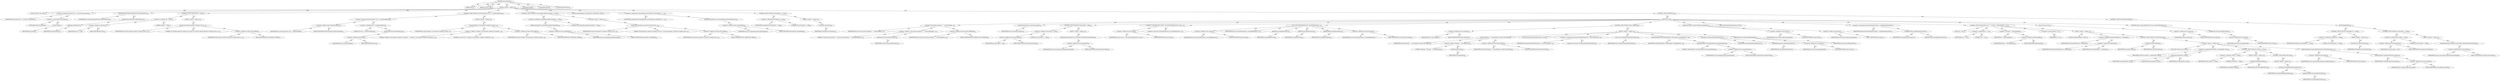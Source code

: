 digraph "executeInVM" {  
"111669149737" [label = <(METHOD,executeInVM)<SUB>930</SUB>> ]
"115964117010" [label = <(PARAM,this)<SUB>930</SUB>> ]
"115964117075" [label = <(PARAM,JUnitTest arg)<SUB>930</SUB>> ]
"25769803877" [label = <(BLOCK,&lt;empty&gt;,&lt;empty&gt;)<SUB>930</SUB>> ]
"94489280562" [label = <(LOCAL,JUnitTest test: ANY)<SUB>931</SUB>> ]
"30064771557" [label = <(&lt;operator&gt;.assignment,JUnitTest test = (JUnitTest) arg.clone())<SUB>931</SUB>> ]
"68719477168" [label = <(IDENTIFIER,test,JUnitTest test = (JUnitTest) arg.clone())<SUB>931</SUB>> ]
"30064771558" [label = <(&lt;operator&gt;.cast,(JUnitTest) arg.clone())<SUB>931</SUB>> ]
"180388626443" [label = <(TYPE_REF,JUnitTest,JUnitTest)<SUB>931</SUB>> ]
"30064771559" [label = <(clone,clone())<SUB>931</SUB>> ]
"68719477169" [label = <(IDENTIFIER,arg,clone())<SUB>931</SUB>> ]
"30064771560" [label = <(setProperties,setProperties(getProject().getProperties()))<SUB>932</SUB>> ]
"68719477170" [label = <(IDENTIFIER,test,setProperties(getProject().getProperties()))<SUB>932</SUB>> ]
"30064771561" [label = <(getProperties,getProject().getProperties())<SUB>932</SUB>> ]
"30064771562" [label = <(getProject,getProject())<SUB>932</SUB>> ]
"68719476784" [label = <(IDENTIFIER,this,getProject())<SUB>932</SUB>> ]
"47244640309" [label = <(CONTROL_STRUCTURE,IF,if (dir != null))<SUB>933</SUB>> ]
"30064771563" [label = <(&lt;operator&gt;.notEquals,dir != null)<SUB>933</SUB>> ]
"30064771564" [label = <(&lt;operator&gt;.fieldAccess,this.dir)<SUB>933</SUB>> ]
"68719477171" [label = <(IDENTIFIER,this,dir != null)> ]
"55834574942" [label = <(FIELD_IDENTIFIER,dir,dir)<SUB>933</SUB>> ]
"90194313304" [label = <(LITERAL,null,dir != null)<SUB>933</SUB>> ]
"25769803878" [label = <(BLOCK,&lt;empty&gt;,&lt;empty&gt;)<SUB>933</SUB>> ]
"30064771565" [label = <(log,log(&quot;dir attribute ignored if running in the sa...)<SUB>934</SUB>> ]
"68719476785" [label = <(IDENTIFIER,this,log(&quot;dir attribute ignored if running in the sa...)<SUB>934</SUB>> ]
"90194313305" [label = <(LITERAL,&quot;dir attribute ignored if running in the same VM&quot;,log(&quot;dir attribute ignored if running in the sa...)<SUB>934</SUB>> ]
"30064771566" [label = <(&lt;operator&gt;.fieldAccess,Project.MSG_WARN)<SUB>935</SUB>> ]
"68719477172" [label = <(IDENTIFIER,Project,log(&quot;dir attribute ignored if running in the sa...)<SUB>935</SUB>> ]
"55834574943" [label = <(FIELD_IDENTIFIER,MSG_WARN,MSG_WARN)<SUB>935</SUB>> ]
"47244640310" [label = <(CONTROL_STRUCTURE,IF,if (newEnvironment || null != env.getVariables()))<SUB>938</SUB>> ]
"30064771567" [label = <(&lt;operator&gt;.logicalOr,newEnvironment || null != env.getVariables())<SUB>938</SUB>> ]
"30064771568" [label = <(&lt;operator&gt;.fieldAccess,this.newEnvironment)<SUB>938</SUB>> ]
"68719477173" [label = <(IDENTIFIER,this,newEnvironment || null != env.getVariables())> ]
"55834574944" [label = <(FIELD_IDENTIFIER,newEnvironment,newEnvironment)<SUB>938</SUB>> ]
"30064771569" [label = <(&lt;operator&gt;.notEquals,null != env.getVariables())<SUB>938</SUB>> ]
"90194313306" [label = <(LITERAL,null,null != env.getVariables())<SUB>938</SUB>> ]
"30064771570" [label = <(getVariables,this.env.getVariables())<SUB>938</SUB>> ]
"30064771571" [label = <(&lt;operator&gt;.fieldAccess,this.env)<SUB>938</SUB>> ]
"68719477174" [label = <(IDENTIFIER,this,this.env.getVariables())> ]
"55834574945" [label = <(FIELD_IDENTIFIER,env,env)<SUB>938</SUB>> ]
"25769803879" [label = <(BLOCK,&lt;empty&gt;,&lt;empty&gt;)<SUB>938</SUB>> ]
"30064771572" [label = <(log,log(&quot;Changes to environment variables are ignor...)<SUB>939</SUB>> ]
"68719476786" [label = <(IDENTIFIER,this,log(&quot;Changes to environment variables are ignor...)<SUB>939</SUB>> ]
"30064771573" [label = <(&lt;operator&gt;.addition,&quot;Changes to environment variables are ignored i...)<SUB>939</SUB>> ]
"90194313307" [label = <(LITERAL,&quot;Changes to environment variables are ignored i...,&quot;Changes to environment variables are ignored i...)<SUB>939</SUB>> ]
"90194313308" [label = <(LITERAL,&quot;the same VM.&quot;,&quot;Changes to environment variables are ignored i...)<SUB>940</SUB>> ]
"30064771574" [label = <(&lt;operator&gt;.fieldAccess,Project.MSG_WARN)<SUB>940</SUB>> ]
"68719477175" [label = <(IDENTIFIER,Project,log(&quot;Changes to environment variables are ignor...)<SUB>940</SUB>> ]
"55834574946" [label = <(FIELD_IDENTIFIER,MSG_WARN,MSG_WARN)<SUB>940</SUB>> ]
"47244640311" [label = <(CONTROL_STRUCTURE,IF,if (commandline.getBootclasspath() != null))<SUB>943</SUB>> ]
"30064771575" [label = <(&lt;operator&gt;.notEquals,commandline.getBootclasspath() != null)<SUB>943</SUB>> ]
"30064771576" [label = <(getBootclasspath,this.commandline.getBootclasspath())<SUB>943</SUB>> ]
"30064771577" [label = <(&lt;operator&gt;.fieldAccess,this.commandline)<SUB>943</SUB>> ]
"68719477176" [label = <(IDENTIFIER,this,this.commandline.getBootclasspath())> ]
"55834574947" [label = <(FIELD_IDENTIFIER,commandline,commandline)<SUB>943</SUB>> ]
"90194313309" [label = <(LITERAL,null,commandline.getBootclasspath() != null)<SUB>943</SUB>> ]
"25769803880" [label = <(BLOCK,&lt;empty&gt;,&lt;empty&gt;)<SUB>943</SUB>> ]
"30064771578" [label = <(log,log(&quot;bootclasspath is ignored if running in the...)<SUB>944</SUB>> ]
"68719476787" [label = <(IDENTIFIER,this,log(&quot;bootclasspath is ignored if running in the...)<SUB>944</SUB>> ]
"90194313310" [label = <(LITERAL,&quot;bootclasspath is ignored if running in the sam...,log(&quot;bootclasspath is ignored if running in the...)<SUB>944</SUB>> ]
"30064771579" [label = <(&lt;operator&gt;.fieldAccess,Project.MSG_WARN)<SUB>945</SUB>> ]
"68719477177" [label = <(IDENTIFIER,Project,log(&quot;bootclasspath is ignored if running in the...)<SUB>945</SUB>> ]
"55834574948" [label = <(FIELD_IDENTIFIER,MSG_WARN,MSG_WARN)<SUB>945</SUB>> ]
"94489280563" [label = <(LOCAL,CommandlineJava.SysProperties sysProperties: ANY)<SUB>948</SUB>> ]
"30064771580" [label = <(&lt;operator&gt;.assignment,CommandlineJava.SysProperties sysProperties = c...)<SUB>948</SUB>> ]
"68719477178" [label = <(IDENTIFIER,sysProperties,CommandlineJava.SysProperties sysProperties = c...)<SUB>948</SUB>> ]
"30064771581" [label = <(getSystemProperties,this.commandline.getSystemProperties())<SUB>949</SUB>> ]
"30064771582" [label = <(&lt;operator&gt;.fieldAccess,this.commandline)<SUB>949</SUB>> ]
"68719477179" [label = <(IDENTIFIER,this,this.commandline.getSystemProperties())> ]
"55834574949" [label = <(FIELD_IDENTIFIER,commandline,commandline)<SUB>949</SUB>> ]
"47244640312" [label = <(CONTROL_STRUCTURE,IF,if (sysProperties != null))<SUB>950</SUB>> ]
"30064771583" [label = <(&lt;operator&gt;.notEquals,sysProperties != null)<SUB>950</SUB>> ]
"68719477180" [label = <(IDENTIFIER,sysProperties,sysProperties != null)<SUB>950</SUB>> ]
"90194313311" [label = <(LITERAL,null,sysProperties != null)<SUB>950</SUB>> ]
"25769803881" [label = <(BLOCK,&lt;empty&gt;,&lt;empty&gt;)<SUB>950</SUB>> ]
"30064771584" [label = <(setSystem,setSystem())<SUB>951</SUB>> ]
"68719477181" [label = <(IDENTIFIER,sysProperties,setSystem())<SUB>951</SUB>> ]
"47244640313" [label = <(CONTROL_STRUCTURE,TRY,try)<SUB>954</SUB>> ]
"25769803882" [label = <(BLOCK,try,try)<SUB>954</SUB>> ]
"30064771585" [label = <(log,log(&quot;Using System properties &quot; + System.getProp...)<SUB>955</SUB>> ]
"68719476788" [label = <(IDENTIFIER,this,log(&quot;Using System properties &quot; + System.getProp...)<SUB>955</SUB>> ]
"30064771586" [label = <(&lt;operator&gt;.addition,&quot;Using System properties &quot; + System.getProperti...)<SUB>955</SUB>> ]
"90194313312" [label = <(LITERAL,&quot;Using System properties &quot;,&quot;Using System properties &quot; + System.getProperti...)<SUB>955</SUB>> ]
"30064771587" [label = <(getProperties,System.getProperties())<SUB>955</SUB>> ]
"68719477182" [label = <(IDENTIFIER,System,System.getProperties())<SUB>955</SUB>> ]
"30064771588" [label = <(&lt;operator&gt;.fieldAccess,Project.MSG_VERBOSE)<SUB>956</SUB>> ]
"68719477183" [label = <(IDENTIFIER,Project,log(&quot;Using System properties &quot; + System.getProp...)<SUB>956</SUB>> ]
"55834574950" [label = <(FIELD_IDENTIFIER,MSG_VERBOSE,MSG_VERBOSE)<SUB>956</SUB>> ]
"30064771589" [label = <(createClassLoader,this.createClassLoader())<SUB>957</SUB>> ]
"68719476789" [label = <(IDENTIFIER,this,this.createClassLoader())<SUB>957</SUB>> ]
"47244640314" [label = <(CONTROL_STRUCTURE,IF,if (classLoader != null))<SUB>958</SUB>> ]
"30064771590" [label = <(&lt;operator&gt;.notEquals,classLoader != null)<SUB>958</SUB>> ]
"30064771591" [label = <(&lt;operator&gt;.fieldAccess,this.classLoader)<SUB>958</SUB>> ]
"68719477184" [label = <(IDENTIFIER,this,classLoader != null)> ]
"55834574951" [label = <(FIELD_IDENTIFIER,classLoader,classLoader)<SUB>958</SUB>> ]
"90194313313" [label = <(LITERAL,null,classLoader != null)<SUB>958</SUB>> ]
"25769803883" [label = <(BLOCK,&lt;empty&gt;,&lt;empty&gt;)<SUB>958</SUB>> ]
"30064771592" [label = <(setThreadContextLoader,this.classLoader.setThreadContextLoader())<SUB>959</SUB>> ]
"30064771593" [label = <(&lt;operator&gt;.fieldAccess,this.classLoader)<SUB>959</SUB>> ]
"68719477185" [label = <(IDENTIFIER,this,this.classLoader.setThreadContextLoader())> ]
"55834574952" [label = <(FIELD_IDENTIFIER,classLoader,classLoader)<SUB>959</SUB>> ]
"30064771594" [label = <(&lt;operator&gt;.assignment,this.runner = new JUnitTestRunner(test, test.ge...)<SUB>961</SUB>> ]
"30064771595" [label = <(&lt;operator&gt;.fieldAccess,this.runner)<SUB>961</SUB>> ]
"68719477186" [label = <(IDENTIFIER,this,this.runner = new JUnitTestRunner(test, test.ge...)> ]
"55834574953" [label = <(FIELD_IDENTIFIER,runner,runner)<SUB>961</SUB>> ]
"30064771596" [label = <(&lt;operator&gt;.alloc,new JUnitTestRunner(test, test.getHaltonerror()...)<SUB>961</SUB>> ]
"30064771597" [label = <(&lt;init&gt;,new JUnitTestRunner(test, test.getHaltonerror()...)<SUB>961</SUB>> ]
"30064771598" [label = <(&lt;operator&gt;.fieldAccess,this.runner)<SUB>961</SUB>> ]
"68719477187" [label = <(IDENTIFIER,this,new JUnitTestRunner(test, test.getHaltonerror()...)> ]
"55834574954" [label = <(FIELD_IDENTIFIER,runner,runner)<SUB>961</SUB>> ]
"68719477188" [label = <(IDENTIFIER,test,new JUnitTestRunner(test, test.getHaltonerror()...)<SUB>961</SUB>> ]
"30064771599" [label = <(getHaltonerror,getHaltonerror())<SUB>961</SUB>> ]
"68719477189" [label = <(IDENTIFIER,test,getHaltonerror())<SUB>961</SUB>> ]
"30064771600" [label = <(getFiltertrace,getFiltertrace())<SUB>962</SUB>> ]
"68719477190" [label = <(IDENTIFIER,test,getFiltertrace())<SUB>962</SUB>> ]
"30064771601" [label = <(getHaltonfailure,getHaltonfailure())<SUB>963</SUB>> ]
"68719477191" [label = <(IDENTIFIER,test,getHaltonfailure())<SUB>963</SUB>> ]
"30064771602" [label = <(&lt;operator&gt;.fieldAccess,this.classLoader)<SUB>963</SUB>> ]
"68719477192" [label = <(IDENTIFIER,this,new JUnitTestRunner(test, test.getHaltonerror()...)> ]
"55834574955" [label = <(FIELD_IDENTIFIER,classLoader,classLoader)<SUB>963</SUB>> ]
"47244640315" [label = <(CONTROL_STRUCTURE,IF,if (this.summary))<SUB>964</SUB>> ]
"30064771603" [label = <(&lt;operator&gt;.fieldAccess,this.summary)<SUB>964</SUB>> ]
"68719477193" [label = <(IDENTIFIER,this,if (this.summary))> ]
"55834574956" [label = <(FIELD_IDENTIFIER,summary,summary)<SUB>964</SUB>> ]
"25769803884" [label = <(BLOCK,&lt;empty&gt;,&lt;empty&gt;)<SUB>964</SUB>> ]
"30064771604" [label = <(log,log(&quot;Running &quot; + test.getName(), Project.MSG_INFO))<SUB>965</SUB>> ]
"68719476790" [label = <(IDENTIFIER,this,log(&quot;Running &quot; + test.getName(), Project.MSG_INFO))<SUB>965</SUB>> ]
"30064771605" [label = <(&lt;operator&gt;.addition,&quot;Running &quot; + test.getName())<SUB>965</SUB>> ]
"90194313314" [label = <(LITERAL,&quot;Running &quot;,&quot;Running &quot; + test.getName())<SUB>965</SUB>> ]
"30064771606" [label = <(getName,getName())<SUB>965</SUB>> ]
"68719477194" [label = <(IDENTIFIER,test,getName())<SUB>965</SUB>> ]
"30064771607" [label = <(&lt;operator&gt;.fieldAccess,Project.MSG_INFO)<SUB>965</SUB>> ]
"68719477195" [label = <(IDENTIFIER,Project,log(&quot;Running &quot; + test.getName(), Project.MSG_INFO))<SUB>965</SUB>> ]
"55834574957" [label = <(FIELD_IDENTIFIER,MSG_INFO,MSG_INFO)<SUB>965</SUB>> ]
"94489280564" [label = <(LOCAL,SummaryJUnitResultFormatter f: ANY)<SUB>967</SUB>> ]
"30064771608" [label = <(&lt;operator&gt;.assignment,SummaryJUnitResultFormatter f = new SummaryJUni...)<SUB>967</SUB>> ]
"68719477196" [label = <(IDENTIFIER,f,SummaryJUnitResultFormatter f = new SummaryJUni...)<SUB>967</SUB>> ]
"30064771609" [label = <(&lt;operator&gt;.alloc,new SummaryJUnitResultFormatter())<SUB>968</SUB>> ]
"30064771610" [label = <(&lt;init&gt;,new SummaryJUnitResultFormatter())<SUB>968</SUB>> ]
"68719477197" [label = <(IDENTIFIER,f,new SummaryJUnitResultFormatter())<SUB>967</SUB>> ]
"30064771611" [label = <(setWithOutAndErr,setWithOutAndErr(&quot;withoutanderr&quot;.equalsIgnoreCa...)<SUB>969</SUB>> ]
"68719477198" [label = <(IDENTIFIER,f,setWithOutAndErr(&quot;withoutanderr&quot;.equalsIgnoreCa...)<SUB>969</SUB>> ]
"30064771612" [label = <(equalsIgnoreCase,this.equalsIgnoreCase(summaryValue))<SUB>969</SUB>> ]
"90194313315" [label = <(LITERAL,&quot;withoutanderr&quot;,this.equalsIgnoreCase(summaryValue))<SUB>969</SUB>> ]
"30064771613" [label = <(&lt;operator&gt;.fieldAccess,this.summaryValue)<SUB>970</SUB>> ]
"68719477199" [label = <(IDENTIFIER,this,this.equalsIgnoreCase(summaryValue))> ]
"55834574958" [label = <(FIELD_IDENTIFIER,summaryValue,summaryValue)<SUB>970</SUB>> ]
"30064771614" [label = <(setOutput,setOutput(getDefaultOutput()))<SUB>971</SUB>> ]
"68719477200" [label = <(IDENTIFIER,f,setOutput(getDefaultOutput()))<SUB>971</SUB>> ]
"30064771615" [label = <(getDefaultOutput,this.getDefaultOutput())<SUB>971</SUB>> ]
"68719476791" [label = <(IDENTIFIER,this,this.getDefaultOutput())<SUB>971</SUB>> ]
"30064771616" [label = <(addFormatter,this.runner.addFormatter(f))<SUB>972</SUB>> ]
"30064771617" [label = <(&lt;operator&gt;.fieldAccess,this.runner)<SUB>972</SUB>> ]
"68719477201" [label = <(IDENTIFIER,this,this.runner.addFormatter(f))> ]
"55834574959" [label = <(FIELD_IDENTIFIER,runner,runner)<SUB>972</SUB>> ]
"68719477202" [label = <(IDENTIFIER,f,this.runner.addFormatter(f))<SUB>972</SUB>> ]
"30064771618" [label = <(setPermissions,this.runner.setPermissions(perm))<SUB>975</SUB>> ]
"30064771619" [label = <(&lt;operator&gt;.fieldAccess,this.runner)<SUB>975</SUB>> ]
"68719477203" [label = <(IDENTIFIER,this,this.runner.setPermissions(perm))> ]
"55834574960" [label = <(FIELD_IDENTIFIER,runner,runner)<SUB>975</SUB>> ]
"30064771620" [label = <(&lt;operator&gt;.fieldAccess,this.perm)<SUB>975</SUB>> ]
"68719477204" [label = <(IDENTIFIER,this,this.runner.setPermissions(perm))> ]
"55834574961" [label = <(FIELD_IDENTIFIER,perm,perm)<SUB>975</SUB>> ]
"94489280565" [label = <(LOCAL,FormatterElement[] feArray: ANY)<SUB>977</SUB>> ]
"30064771621" [label = <(&lt;operator&gt;.assignment,FormatterElement[] feArray = mergeFormatters(test))<SUB>977</SUB>> ]
"68719477205" [label = <(IDENTIFIER,feArray,FormatterElement[] feArray = mergeFormatters(test))<SUB>977</SUB>> ]
"30064771622" [label = <(mergeFormatters,mergeFormatters(test))<SUB>977</SUB>> ]
"68719476792" [label = <(IDENTIFIER,this,mergeFormatters(test))<SUB>977</SUB>> ]
"68719477206" [label = <(IDENTIFIER,test,mergeFormatters(test))<SUB>977</SUB>> ]
"47244640316" [label = <(CONTROL_STRUCTURE,FOR,for (int i = 0; Some(i &lt; feArray.length); i++))<SUB>978</SUB>> ]
"94489280566" [label = <(LOCAL,int i: int)<SUB>978</SUB>> ]
"30064771623" [label = <(&lt;operator&gt;.assignment,int i = 0)<SUB>978</SUB>> ]
"68719477207" [label = <(IDENTIFIER,i,int i = 0)<SUB>978</SUB>> ]
"90194313316" [label = <(LITERAL,0,int i = 0)<SUB>978</SUB>> ]
"30064771624" [label = <(&lt;operator&gt;.lessThan,i &lt; feArray.length)<SUB>978</SUB>> ]
"68719477208" [label = <(IDENTIFIER,i,i &lt; feArray.length)<SUB>978</SUB>> ]
"30064771625" [label = <(&lt;operator&gt;.fieldAccess,feArray.length)<SUB>978</SUB>> ]
"68719477209" [label = <(IDENTIFIER,feArray,i &lt; feArray.length)<SUB>978</SUB>> ]
"55834574962" [label = <(FIELD_IDENTIFIER,length,length)<SUB>978</SUB>> ]
"30064771626" [label = <(&lt;operator&gt;.postIncrement,i++)<SUB>978</SUB>> ]
"68719477210" [label = <(IDENTIFIER,i,i++)<SUB>978</SUB>> ]
"25769803885" [label = <(BLOCK,&lt;empty&gt;,&lt;empty&gt;)<SUB>978</SUB>> ]
"94489280567" [label = <(LOCAL,FormatterElement fe: ANY)<SUB>979</SUB>> ]
"30064771627" [label = <(&lt;operator&gt;.assignment,FormatterElement fe = feArray[i])<SUB>979</SUB>> ]
"68719477211" [label = <(IDENTIFIER,fe,FormatterElement fe = feArray[i])<SUB>979</SUB>> ]
"30064771628" [label = <(&lt;operator&gt;.indexAccess,feArray[i])<SUB>979</SUB>> ]
"68719477212" [label = <(IDENTIFIER,feArray,FormatterElement fe = feArray[i])<SUB>979</SUB>> ]
"68719477213" [label = <(IDENTIFIER,i,FormatterElement fe = feArray[i])<SUB>979</SUB>> ]
"47244640317" [label = <(CONTROL_STRUCTURE,IF,if (shouldUse(this)))<SUB>980</SUB>> ]
"30064771629" [label = <(shouldUse,shouldUse(this))<SUB>980</SUB>> ]
"68719477214" [label = <(IDENTIFIER,fe,shouldUse(this))<SUB>980</SUB>> ]
"68719476793" [label = <(IDENTIFIER,this,shouldUse(this))<SUB>980</SUB>> ]
"25769803886" [label = <(BLOCK,&lt;empty&gt;,&lt;empty&gt;)<SUB>980</SUB>> ]
"94489280568" [label = <(LOCAL,File outFile: java.io.File)<SUB>981</SUB>> ]
"30064771630" [label = <(&lt;operator&gt;.assignment,File outFile = getOutput(fe, test))<SUB>981</SUB>> ]
"68719477215" [label = <(IDENTIFIER,outFile,File outFile = getOutput(fe, test))<SUB>981</SUB>> ]
"30064771631" [label = <(getOutput,getOutput(fe, test))<SUB>981</SUB>> ]
"68719476794" [label = <(IDENTIFIER,this,getOutput(fe, test))<SUB>981</SUB>> ]
"68719477216" [label = <(IDENTIFIER,fe,getOutput(fe, test))<SUB>981</SUB>> ]
"68719477217" [label = <(IDENTIFIER,test,getOutput(fe, test))<SUB>981</SUB>> ]
"47244640318" [label = <(CONTROL_STRUCTURE,IF,if (outFile != null))<SUB>982</SUB>> ]
"30064771632" [label = <(&lt;operator&gt;.notEquals,outFile != null)<SUB>982</SUB>> ]
"68719477218" [label = <(IDENTIFIER,outFile,outFile != null)<SUB>982</SUB>> ]
"90194313317" [label = <(LITERAL,null,outFile != null)<SUB>982</SUB>> ]
"25769803887" [label = <(BLOCK,&lt;empty&gt;,&lt;empty&gt;)<SUB>982</SUB>> ]
"30064771633" [label = <(setOutfile,setOutfile(outFile))<SUB>983</SUB>> ]
"68719477219" [label = <(IDENTIFIER,fe,setOutfile(outFile))<SUB>983</SUB>> ]
"68719477220" [label = <(IDENTIFIER,outFile,setOutfile(outFile))<SUB>983</SUB>> ]
"47244640319" [label = <(CONTROL_STRUCTURE,ELSE,else)<SUB>984</SUB>> ]
"25769803888" [label = <(BLOCK,&lt;empty&gt;,&lt;empty&gt;)<SUB>984</SUB>> ]
"30064771634" [label = <(setOutput,setOutput(getDefaultOutput()))<SUB>985</SUB>> ]
"68719477221" [label = <(IDENTIFIER,fe,setOutput(getDefaultOutput()))<SUB>985</SUB>> ]
"30064771635" [label = <(getDefaultOutput,this.getDefaultOutput())<SUB>985</SUB>> ]
"68719476795" [label = <(IDENTIFIER,this,this.getDefaultOutput())<SUB>985</SUB>> ]
"30064771636" [label = <(addFormatter,this.runner.addFormatter(fe.createFormatter(cla...)<SUB>987</SUB>> ]
"30064771637" [label = <(&lt;operator&gt;.fieldAccess,this.runner)<SUB>987</SUB>> ]
"68719477222" [label = <(IDENTIFIER,this,this.runner.addFormatter(fe.createFormatter(cla...)> ]
"55834574963" [label = <(FIELD_IDENTIFIER,runner,runner)<SUB>987</SUB>> ]
"30064771638" [label = <(createFormatter,createFormatter(classLoader))<SUB>987</SUB>> ]
"68719477223" [label = <(IDENTIFIER,fe,createFormatter(classLoader))<SUB>987</SUB>> ]
"30064771639" [label = <(&lt;operator&gt;.fieldAccess,this.classLoader)<SUB>987</SUB>> ]
"68719477224" [label = <(IDENTIFIER,this,createFormatter(classLoader))> ]
"55834574964" [label = <(FIELD_IDENTIFIER,classLoader,classLoader)<SUB>987</SUB>> ]
"30064771640" [label = <(run,this.runner.run())<SUB>991</SUB>> ]
"30064771641" [label = <(&lt;operator&gt;.fieldAccess,this.runner)<SUB>991</SUB>> ]
"68719477225" [label = <(IDENTIFIER,this,this.runner.run())> ]
"55834574965" [label = <(FIELD_IDENTIFIER,runner,runner)<SUB>991</SUB>> ]
"146028888074" [label = <(RETURN,return runner.getRetCode();,return runner.getRetCode();)<SUB>992</SUB>> ]
"30064771642" [label = <(getRetCode,this.runner.getRetCode())<SUB>992</SUB>> ]
"30064771643" [label = <(&lt;operator&gt;.fieldAccess,this.runner)<SUB>992</SUB>> ]
"68719477226" [label = <(IDENTIFIER,this,this.runner.getRetCode())> ]
"55834574966" [label = <(FIELD_IDENTIFIER,runner,runner)<SUB>992</SUB>> ]
"47244640320" [label = <(CONTROL_STRUCTURE,FINALLY,finally)<SUB>993</SUB>> ]
"25769803889" [label = <(BLOCK,finally,finally)<SUB>993</SUB>> ]
"47244640321" [label = <(CONTROL_STRUCTURE,IF,if (sysProperties != null))<SUB>994</SUB>> ]
"30064771644" [label = <(&lt;operator&gt;.notEquals,sysProperties != null)<SUB>994</SUB>> ]
"68719477227" [label = <(IDENTIFIER,sysProperties,sysProperties != null)<SUB>994</SUB>> ]
"90194313318" [label = <(LITERAL,null,sysProperties != null)<SUB>994</SUB>> ]
"25769803890" [label = <(BLOCK,&lt;empty&gt;,&lt;empty&gt;)<SUB>994</SUB>> ]
"30064771645" [label = <(restoreSystem,restoreSystem())<SUB>995</SUB>> ]
"68719477228" [label = <(IDENTIFIER,sysProperties,restoreSystem())<SUB>995</SUB>> ]
"47244640322" [label = <(CONTROL_STRUCTURE,IF,if (classLoader != null))<SUB>997</SUB>> ]
"30064771646" [label = <(&lt;operator&gt;.notEquals,classLoader != null)<SUB>997</SUB>> ]
"30064771647" [label = <(&lt;operator&gt;.fieldAccess,this.classLoader)<SUB>997</SUB>> ]
"68719477229" [label = <(IDENTIFIER,this,classLoader != null)> ]
"55834574967" [label = <(FIELD_IDENTIFIER,classLoader,classLoader)<SUB>997</SUB>> ]
"90194313319" [label = <(LITERAL,null,classLoader != null)<SUB>997</SUB>> ]
"25769803891" [label = <(BLOCK,&lt;empty&gt;,&lt;empty&gt;)<SUB>997</SUB>> ]
"30064771648" [label = <(resetThreadContextLoader,this.classLoader.resetThreadContextLoader())<SUB>998</SUB>> ]
"30064771649" [label = <(&lt;operator&gt;.fieldAccess,this.classLoader)<SUB>998</SUB>> ]
"68719477230" [label = <(IDENTIFIER,this,this.classLoader.resetThreadContextLoader())> ]
"55834574968" [label = <(FIELD_IDENTIFIER,classLoader,classLoader)<SUB>998</SUB>> ]
"133143986279" [label = <(MODIFIER,PRIVATE)> ]
"133143986280" [label = <(MODIFIER,VIRTUAL)> ]
"128849018921" [label = <(METHOD_RETURN,int)<SUB>930</SUB>> ]
  "111669149737" -> "115964117010"  [ label = "AST: "] 
  "111669149737" -> "115964117075"  [ label = "AST: "] 
  "111669149737" -> "25769803877"  [ label = "AST: "] 
  "111669149737" -> "133143986279"  [ label = "AST: "] 
  "111669149737" -> "133143986280"  [ label = "AST: "] 
  "111669149737" -> "128849018921"  [ label = "AST: "] 
  "25769803877" -> "94489280562"  [ label = "AST: "] 
  "25769803877" -> "30064771557"  [ label = "AST: "] 
  "25769803877" -> "30064771560"  [ label = "AST: "] 
  "25769803877" -> "47244640309"  [ label = "AST: "] 
  "25769803877" -> "47244640310"  [ label = "AST: "] 
  "25769803877" -> "47244640311"  [ label = "AST: "] 
  "25769803877" -> "94489280563"  [ label = "AST: "] 
  "25769803877" -> "30064771580"  [ label = "AST: "] 
  "25769803877" -> "47244640312"  [ label = "AST: "] 
  "25769803877" -> "47244640313"  [ label = "AST: "] 
  "30064771557" -> "68719477168"  [ label = "AST: "] 
  "30064771557" -> "30064771558"  [ label = "AST: "] 
  "30064771558" -> "180388626443"  [ label = "AST: "] 
  "30064771558" -> "30064771559"  [ label = "AST: "] 
  "30064771559" -> "68719477169"  [ label = "AST: "] 
  "30064771560" -> "68719477170"  [ label = "AST: "] 
  "30064771560" -> "30064771561"  [ label = "AST: "] 
  "30064771561" -> "30064771562"  [ label = "AST: "] 
  "30064771562" -> "68719476784"  [ label = "AST: "] 
  "47244640309" -> "30064771563"  [ label = "AST: "] 
  "47244640309" -> "25769803878"  [ label = "AST: "] 
  "30064771563" -> "30064771564"  [ label = "AST: "] 
  "30064771563" -> "90194313304"  [ label = "AST: "] 
  "30064771564" -> "68719477171"  [ label = "AST: "] 
  "30064771564" -> "55834574942"  [ label = "AST: "] 
  "25769803878" -> "30064771565"  [ label = "AST: "] 
  "30064771565" -> "68719476785"  [ label = "AST: "] 
  "30064771565" -> "90194313305"  [ label = "AST: "] 
  "30064771565" -> "30064771566"  [ label = "AST: "] 
  "30064771566" -> "68719477172"  [ label = "AST: "] 
  "30064771566" -> "55834574943"  [ label = "AST: "] 
  "47244640310" -> "30064771567"  [ label = "AST: "] 
  "47244640310" -> "25769803879"  [ label = "AST: "] 
  "30064771567" -> "30064771568"  [ label = "AST: "] 
  "30064771567" -> "30064771569"  [ label = "AST: "] 
  "30064771568" -> "68719477173"  [ label = "AST: "] 
  "30064771568" -> "55834574944"  [ label = "AST: "] 
  "30064771569" -> "90194313306"  [ label = "AST: "] 
  "30064771569" -> "30064771570"  [ label = "AST: "] 
  "30064771570" -> "30064771571"  [ label = "AST: "] 
  "30064771571" -> "68719477174"  [ label = "AST: "] 
  "30064771571" -> "55834574945"  [ label = "AST: "] 
  "25769803879" -> "30064771572"  [ label = "AST: "] 
  "30064771572" -> "68719476786"  [ label = "AST: "] 
  "30064771572" -> "30064771573"  [ label = "AST: "] 
  "30064771572" -> "30064771574"  [ label = "AST: "] 
  "30064771573" -> "90194313307"  [ label = "AST: "] 
  "30064771573" -> "90194313308"  [ label = "AST: "] 
  "30064771574" -> "68719477175"  [ label = "AST: "] 
  "30064771574" -> "55834574946"  [ label = "AST: "] 
  "47244640311" -> "30064771575"  [ label = "AST: "] 
  "47244640311" -> "25769803880"  [ label = "AST: "] 
  "30064771575" -> "30064771576"  [ label = "AST: "] 
  "30064771575" -> "90194313309"  [ label = "AST: "] 
  "30064771576" -> "30064771577"  [ label = "AST: "] 
  "30064771577" -> "68719477176"  [ label = "AST: "] 
  "30064771577" -> "55834574947"  [ label = "AST: "] 
  "25769803880" -> "30064771578"  [ label = "AST: "] 
  "30064771578" -> "68719476787"  [ label = "AST: "] 
  "30064771578" -> "90194313310"  [ label = "AST: "] 
  "30064771578" -> "30064771579"  [ label = "AST: "] 
  "30064771579" -> "68719477177"  [ label = "AST: "] 
  "30064771579" -> "55834574948"  [ label = "AST: "] 
  "30064771580" -> "68719477178"  [ label = "AST: "] 
  "30064771580" -> "30064771581"  [ label = "AST: "] 
  "30064771581" -> "30064771582"  [ label = "AST: "] 
  "30064771582" -> "68719477179"  [ label = "AST: "] 
  "30064771582" -> "55834574949"  [ label = "AST: "] 
  "47244640312" -> "30064771583"  [ label = "AST: "] 
  "47244640312" -> "25769803881"  [ label = "AST: "] 
  "30064771583" -> "68719477180"  [ label = "AST: "] 
  "30064771583" -> "90194313311"  [ label = "AST: "] 
  "25769803881" -> "30064771584"  [ label = "AST: "] 
  "30064771584" -> "68719477181"  [ label = "AST: "] 
  "47244640313" -> "25769803882"  [ label = "AST: "] 
  "47244640313" -> "47244640320"  [ label = "AST: "] 
  "25769803882" -> "30064771585"  [ label = "AST: "] 
  "25769803882" -> "30064771589"  [ label = "AST: "] 
  "25769803882" -> "47244640314"  [ label = "AST: "] 
  "25769803882" -> "30064771594"  [ label = "AST: "] 
  "25769803882" -> "30064771597"  [ label = "AST: "] 
  "25769803882" -> "47244640315"  [ label = "AST: "] 
  "25769803882" -> "30064771618"  [ label = "AST: "] 
  "25769803882" -> "94489280565"  [ label = "AST: "] 
  "25769803882" -> "30064771621"  [ label = "AST: "] 
  "25769803882" -> "47244640316"  [ label = "AST: "] 
  "25769803882" -> "30064771640"  [ label = "AST: "] 
  "25769803882" -> "146028888074"  [ label = "AST: "] 
  "30064771585" -> "68719476788"  [ label = "AST: "] 
  "30064771585" -> "30064771586"  [ label = "AST: "] 
  "30064771585" -> "30064771588"  [ label = "AST: "] 
  "30064771586" -> "90194313312"  [ label = "AST: "] 
  "30064771586" -> "30064771587"  [ label = "AST: "] 
  "30064771587" -> "68719477182"  [ label = "AST: "] 
  "30064771588" -> "68719477183"  [ label = "AST: "] 
  "30064771588" -> "55834574950"  [ label = "AST: "] 
  "30064771589" -> "68719476789"  [ label = "AST: "] 
  "47244640314" -> "30064771590"  [ label = "AST: "] 
  "47244640314" -> "25769803883"  [ label = "AST: "] 
  "30064771590" -> "30064771591"  [ label = "AST: "] 
  "30064771590" -> "90194313313"  [ label = "AST: "] 
  "30064771591" -> "68719477184"  [ label = "AST: "] 
  "30064771591" -> "55834574951"  [ label = "AST: "] 
  "25769803883" -> "30064771592"  [ label = "AST: "] 
  "30064771592" -> "30064771593"  [ label = "AST: "] 
  "30064771593" -> "68719477185"  [ label = "AST: "] 
  "30064771593" -> "55834574952"  [ label = "AST: "] 
  "30064771594" -> "30064771595"  [ label = "AST: "] 
  "30064771594" -> "30064771596"  [ label = "AST: "] 
  "30064771595" -> "68719477186"  [ label = "AST: "] 
  "30064771595" -> "55834574953"  [ label = "AST: "] 
  "30064771597" -> "30064771598"  [ label = "AST: "] 
  "30064771597" -> "68719477188"  [ label = "AST: "] 
  "30064771597" -> "30064771599"  [ label = "AST: "] 
  "30064771597" -> "30064771600"  [ label = "AST: "] 
  "30064771597" -> "30064771601"  [ label = "AST: "] 
  "30064771597" -> "30064771602"  [ label = "AST: "] 
  "30064771598" -> "68719477187"  [ label = "AST: "] 
  "30064771598" -> "55834574954"  [ label = "AST: "] 
  "30064771599" -> "68719477189"  [ label = "AST: "] 
  "30064771600" -> "68719477190"  [ label = "AST: "] 
  "30064771601" -> "68719477191"  [ label = "AST: "] 
  "30064771602" -> "68719477192"  [ label = "AST: "] 
  "30064771602" -> "55834574955"  [ label = "AST: "] 
  "47244640315" -> "30064771603"  [ label = "AST: "] 
  "47244640315" -> "25769803884"  [ label = "AST: "] 
  "30064771603" -> "68719477193"  [ label = "AST: "] 
  "30064771603" -> "55834574956"  [ label = "AST: "] 
  "25769803884" -> "30064771604"  [ label = "AST: "] 
  "25769803884" -> "94489280564"  [ label = "AST: "] 
  "25769803884" -> "30064771608"  [ label = "AST: "] 
  "25769803884" -> "30064771610"  [ label = "AST: "] 
  "25769803884" -> "30064771611"  [ label = "AST: "] 
  "25769803884" -> "30064771614"  [ label = "AST: "] 
  "25769803884" -> "30064771616"  [ label = "AST: "] 
  "30064771604" -> "68719476790"  [ label = "AST: "] 
  "30064771604" -> "30064771605"  [ label = "AST: "] 
  "30064771604" -> "30064771607"  [ label = "AST: "] 
  "30064771605" -> "90194313314"  [ label = "AST: "] 
  "30064771605" -> "30064771606"  [ label = "AST: "] 
  "30064771606" -> "68719477194"  [ label = "AST: "] 
  "30064771607" -> "68719477195"  [ label = "AST: "] 
  "30064771607" -> "55834574957"  [ label = "AST: "] 
  "30064771608" -> "68719477196"  [ label = "AST: "] 
  "30064771608" -> "30064771609"  [ label = "AST: "] 
  "30064771610" -> "68719477197"  [ label = "AST: "] 
  "30064771611" -> "68719477198"  [ label = "AST: "] 
  "30064771611" -> "30064771612"  [ label = "AST: "] 
  "30064771612" -> "90194313315"  [ label = "AST: "] 
  "30064771612" -> "30064771613"  [ label = "AST: "] 
  "30064771613" -> "68719477199"  [ label = "AST: "] 
  "30064771613" -> "55834574958"  [ label = "AST: "] 
  "30064771614" -> "68719477200"  [ label = "AST: "] 
  "30064771614" -> "30064771615"  [ label = "AST: "] 
  "30064771615" -> "68719476791"  [ label = "AST: "] 
  "30064771616" -> "30064771617"  [ label = "AST: "] 
  "30064771616" -> "68719477202"  [ label = "AST: "] 
  "30064771617" -> "68719477201"  [ label = "AST: "] 
  "30064771617" -> "55834574959"  [ label = "AST: "] 
  "30064771618" -> "30064771619"  [ label = "AST: "] 
  "30064771618" -> "30064771620"  [ label = "AST: "] 
  "30064771619" -> "68719477203"  [ label = "AST: "] 
  "30064771619" -> "55834574960"  [ label = "AST: "] 
  "30064771620" -> "68719477204"  [ label = "AST: "] 
  "30064771620" -> "55834574961"  [ label = "AST: "] 
  "30064771621" -> "68719477205"  [ label = "AST: "] 
  "30064771621" -> "30064771622"  [ label = "AST: "] 
  "30064771622" -> "68719476792"  [ label = "AST: "] 
  "30064771622" -> "68719477206"  [ label = "AST: "] 
  "47244640316" -> "94489280566"  [ label = "AST: "] 
  "47244640316" -> "30064771623"  [ label = "AST: "] 
  "47244640316" -> "30064771624"  [ label = "AST: "] 
  "47244640316" -> "30064771626"  [ label = "AST: "] 
  "47244640316" -> "25769803885"  [ label = "AST: "] 
  "30064771623" -> "68719477207"  [ label = "AST: "] 
  "30064771623" -> "90194313316"  [ label = "AST: "] 
  "30064771624" -> "68719477208"  [ label = "AST: "] 
  "30064771624" -> "30064771625"  [ label = "AST: "] 
  "30064771625" -> "68719477209"  [ label = "AST: "] 
  "30064771625" -> "55834574962"  [ label = "AST: "] 
  "30064771626" -> "68719477210"  [ label = "AST: "] 
  "25769803885" -> "94489280567"  [ label = "AST: "] 
  "25769803885" -> "30064771627"  [ label = "AST: "] 
  "25769803885" -> "47244640317"  [ label = "AST: "] 
  "30064771627" -> "68719477211"  [ label = "AST: "] 
  "30064771627" -> "30064771628"  [ label = "AST: "] 
  "30064771628" -> "68719477212"  [ label = "AST: "] 
  "30064771628" -> "68719477213"  [ label = "AST: "] 
  "47244640317" -> "30064771629"  [ label = "AST: "] 
  "47244640317" -> "25769803886"  [ label = "AST: "] 
  "30064771629" -> "68719477214"  [ label = "AST: "] 
  "30064771629" -> "68719476793"  [ label = "AST: "] 
  "25769803886" -> "94489280568"  [ label = "AST: "] 
  "25769803886" -> "30064771630"  [ label = "AST: "] 
  "25769803886" -> "47244640318"  [ label = "AST: "] 
  "25769803886" -> "30064771636"  [ label = "AST: "] 
  "30064771630" -> "68719477215"  [ label = "AST: "] 
  "30064771630" -> "30064771631"  [ label = "AST: "] 
  "30064771631" -> "68719476794"  [ label = "AST: "] 
  "30064771631" -> "68719477216"  [ label = "AST: "] 
  "30064771631" -> "68719477217"  [ label = "AST: "] 
  "47244640318" -> "30064771632"  [ label = "AST: "] 
  "47244640318" -> "25769803887"  [ label = "AST: "] 
  "47244640318" -> "47244640319"  [ label = "AST: "] 
  "30064771632" -> "68719477218"  [ label = "AST: "] 
  "30064771632" -> "90194313317"  [ label = "AST: "] 
  "25769803887" -> "30064771633"  [ label = "AST: "] 
  "30064771633" -> "68719477219"  [ label = "AST: "] 
  "30064771633" -> "68719477220"  [ label = "AST: "] 
  "47244640319" -> "25769803888"  [ label = "AST: "] 
  "25769803888" -> "30064771634"  [ label = "AST: "] 
  "30064771634" -> "68719477221"  [ label = "AST: "] 
  "30064771634" -> "30064771635"  [ label = "AST: "] 
  "30064771635" -> "68719476795"  [ label = "AST: "] 
  "30064771636" -> "30064771637"  [ label = "AST: "] 
  "30064771636" -> "30064771638"  [ label = "AST: "] 
  "30064771637" -> "68719477222"  [ label = "AST: "] 
  "30064771637" -> "55834574963"  [ label = "AST: "] 
  "30064771638" -> "68719477223"  [ label = "AST: "] 
  "30064771638" -> "30064771639"  [ label = "AST: "] 
  "30064771639" -> "68719477224"  [ label = "AST: "] 
  "30064771639" -> "55834574964"  [ label = "AST: "] 
  "30064771640" -> "30064771641"  [ label = "AST: "] 
  "30064771641" -> "68719477225"  [ label = "AST: "] 
  "30064771641" -> "55834574965"  [ label = "AST: "] 
  "146028888074" -> "30064771642"  [ label = "AST: "] 
  "30064771642" -> "30064771643"  [ label = "AST: "] 
  "30064771643" -> "68719477226"  [ label = "AST: "] 
  "30064771643" -> "55834574966"  [ label = "AST: "] 
  "47244640320" -> "25769803889"  [ label = "AST: "] 
  "25769803889" -> "47244640321"  [ label = "AST: "] 
  "25769803889" -> "47244640322"  [ label = "AST: "] 
  "47244640321" -> "30064771644"  [ label = "AST: "] 
  "47244640321" -> "25769803890"  [ label = "AST: "] 
  "30064771644" -> "68719477227"  [ label = "AST: "] 
  "30064771644" -> "90194313318"  [ label = "AST: "] 
  "25769803890" -> "30064771645"  [ label = "AST: "] 
  "30064771645" -> "68719477228"  [ label = "AST: "] 
  "47244640322" -> "30064771646"  [ label = "AST: "] 
  "47244640322" -> "25769803891"  [ label = "AST: "] 
  "30064771646" -> "30064771647"  [ label = "AST: "] 
  "30064771646" -> "90194313319"  [ label = "AST: "] 
  "30064771647" -> "68719477229"  [ label = "AST: "] 
  "30064771647" -> "55834574967"  [ label = "AST: "] 
  "25769803891" -> "30064771648"  [ label = "AST: "] 
  "30064771648" -> "30064771649"  [ label = "AST: "] 
  "30064771649" -> "68719477230"  [ label = "AST: "] 
  "30064771649" -> "55834574968"  [ label = "AST: "] 
  "111669149737" -> "115964117010"  [ label = "DDG: "] 
  "111669149737" -> "115964117075"  [ label = "DDG: "] 
}
